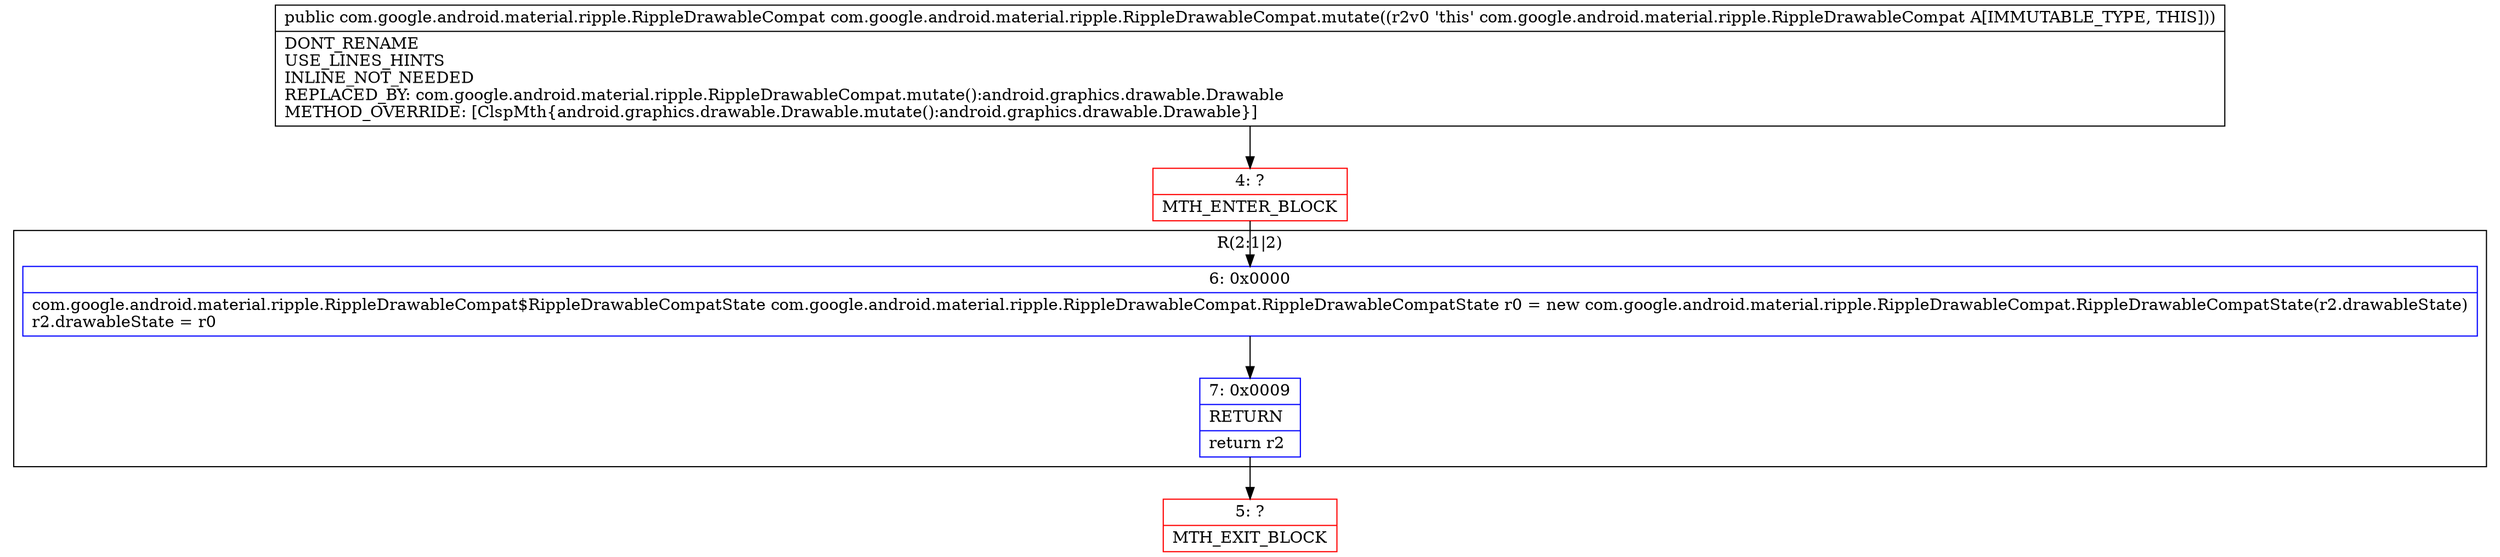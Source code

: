digraph "CFG forcom.google.android.material.ripple.RippleDrawableCompat.mutate()Lcom\/google\/android\/material\/ripple\/RippleDrawableCompat;" {
subgraph cluster_Region_955995939 {
label = "R(2:1|2)";
node [shape=record,color=blue];
Node_6 [shape=record,label="{6\:\ 0x0000|com.google.android.material.ripple.RippleDrawableCompat$RippleDrawableCompatState com.google.android.material.ripple.RippleDrawableCompat.RippleDrawableCompatState r0 = new com.google.android.material.ripple.RippleDrawableCompat.RippleDrawableCompatState(r2.drawableState)\lr2.drawableState = r0\l}"];
Node_7 [shape=record,label="{7\:\ 0x0009|RETURN\l|return r2\l}"];
}
Node_4 [shape=record,color=red,label="{4\:\ ?|MTH_ENTER_BLOCK\l}"];
Node_5 [shape=record,color=red,label="{5\:\ ?|MTH_EXIT_BLOCK\l}"];
MethodNode[shape=record,label="{public com.google.android.material.ripple.RippleDrawableCompat com.google.android.material.ripple.RippleDrawableCompat.mutate((r2v0 'this' com.google.android.material.ripple.RippleDrawableCompat A[IMMUTABLE_TYPE, THIS]))  | DONT_RENAME\lUSE_LINES_HINTS\lINLINE_NOT_NEEDED\lREPLACED_BY: com.google.android.material.ripple.RippleDrawableCompat.mutate():android.graphics.drawable.Drawable\lMETHOD_OVERRIDE: [ClspMth\{android.graphics.drawable.Drawable.mutate():android.graphics.drawable.Drawable\}]\l}"];
MethodNode -> Node_4;Node_6 -> Node_7;
Node_7 -> Node_5;
Node_4 -> Node_6;
}

